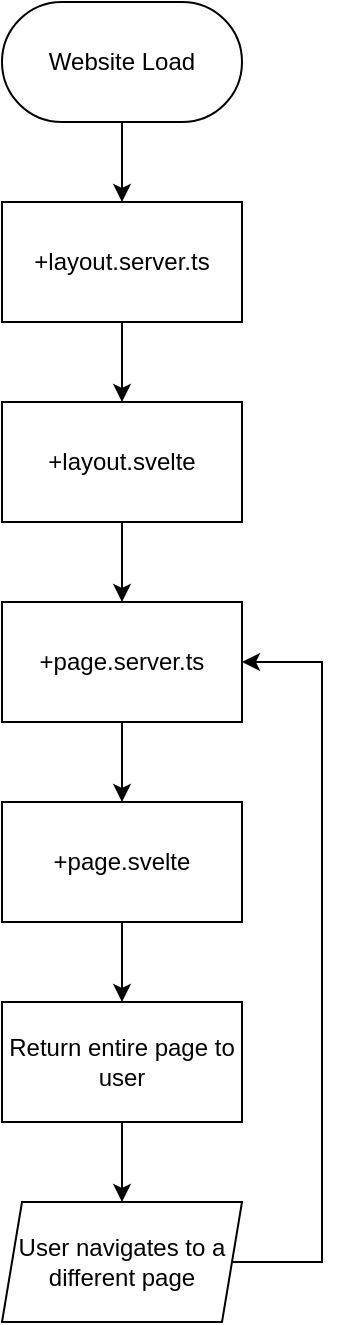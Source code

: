 <mxfile version="21.5.0" type="device" pages="3">
  <diagram id="jGlyCVfKYFV7760R7Oyc" name="Sveltekit page">
    <mxGraphModel dx="1434" dy="764" grid="1" gridSize="10" guides="1" tooltips="1" connect="1" arrows="1" fold="1" page="1" pageScale="1" pageWidth="827" pageHeight="1169" math="0" shadow="0">
      <root>
        <mxCell id="0" />
        <mxCell id="1" parent="0" />
        <mxCell id="_iR7ujcxn2POXH3rkq9Y-3" value="" style="edgeStyle=orthogonalEdgeStyle;rounded=0;orthogonalLoop=1;jettySize=auto;html=1;" edge="1" parent="1" source="_iR7ujcxn2POXH3rkq9Y-1" target="_iR7ujcxn2POXH3rkq9Y-2">
          <mxGeometry relative="1" as="geometry" />
        </mxCell>
        <mxCell id="_iR7ujcxn2POXH3rkq9Y-1" value="+layout.server.ts" style="rounded=0;whiteSpace=wrap;html=1;" vertex="1" parent="1">
          <mxGeometry x="360" y="360" width="120" height="60" as="geometry" />
        </mxCell>
        <mxCell id="_iR7ujcxn2POXH3rkq9Y-5" value="" style="edgeStyle=orthogonalEdgeStyle;rounded=0;orthogonalLoop=1;jettySize=auto;html=1;" edge="1" parent="1" source="_iR7ujcxn2POXH3rkq9Y-2" target="_iR7ujcxn2POXH3rkq9Y-4">
          <mxGeometry relative="1" as="geometry" />
        </mxCell>
        <mxCell id="_iR7ujcxn2POXH3rkq9Y-2" value="+layout.svelte" style="rounded=0;whiteSpace=wrap;html=1;" vertex="1" parent="1">
          <mxGeometry x="360" y="460" width="120" height="60" as="geometry" />
        </mxCell>
        <mxCell id="_iR7ujcxn2POXH3rkq9Y-7" value="" style="edgeStyle=orthogonalEdgeStyle;rounded=0;orthogonalLoop=1;jettySize=auto;html=1;" edge="1" parent="1" source="_iR7ujcxn2POXH3rkq9Y-4" target="_iR7ujcxn2POXH3rkq9Y-6">
          <mxGeometry relative="1" as="geometry" />
        </mxCell>
        <mxCell id="_iR7ujcxn2POXH3rkq9Y-4" value="+page.server.ts" style="rounded=0;whiteSpace=wrap;html=1;" vertex="1" parent="1">
          <mxGeometry x="360" y="560" width="120" height="60" as="geometry" />
        </mxCell>
        <mxCell id="_iR7ujcxn2POXH3rkq9Y-9" value="" style="edgeStyle=orthogonalEdgeStyle;rounded=0;orthogonalLoop=1;jettySize=auto;html=1;" edge="1" parent="1" source="_iR7ujcxn2POXH3rkq9Y-6" target="_iR7ujcxn2POXH3rkq9Y-8">
          <mxGeometry relative="1" as="geometry" />
        </mxCell>
        <mxCell id="_iR7ujcxn2POXH3rkq9Y-6" value="+page.svelte" style="rounded=0;whiteSpace=wrap;html=1;" vertex="1" parent="1">
          <mxGeometry x="360" y="660" width="120" height="60" as="geometry" />
        </mxCell>
        <mxCell id="_iR7ujcxn2POXH3rkq9Y-13" value="" style="edgeStyle=orthogonalEdgeStyle;rounded=0;orthogonalLoop=1;jettySize=auto;html=1;" edge="1" parent="1" source="_iR7ujcxn2POXH3rkq9Y-8" target="_iR7ujcxn2POXH3rkq9Y-12">
          <mxGeometry relative="1" as="geometry" />
        </mxCell>
        <mxCell id="_iR7ujcxn2POXH3rkq9Y-8" value="Return entire page to user" style="rounded=0;whiteSpace=wrap;html=1;" vertex="1" parent="1">
          <mxGeometry x="360" y="760" width="120" height="60" as="geometry" />
        </mxCell>
        <mxCell id="_iR7ujcxn2POXH3rkq9Y-14" style="edgeStyle=orthogonalEdgeStyle;rounded=0;orthogonalLoop=1;jettySize=auto;html=1;exitX=1;exitY=0.5;exitDx=0;exitDy=0;entryX=1;entryY=0.5;entryDx=0;entryDy=0;" edge="1" parent="1" source="_iR7ujcxn2POXH3rkq9Y-12" target="_iR7ujcxn2POXH3rkq9Y-4">
          <mxGeometry relative="1" as="geometry">
            <Array as="points">
              <mxPoint x="520" y="890" />
              <mxPoint x="520" y="590" />
            </Array>
          </mxGeometry>
        </mxCell>
        <mxCell id="_iR7ujcxn2POXH3rkq9Y-12" value="User navigates to a different page" style="shape=parallelogram;perimeter=parallelogramPerimeter;whiteSpace=wrap;html=1;fixedSize=1;rounded=0;size=10;" vertex="1" parent="1">
          <mxGeometry x="360" y="860" width="120" height="60" as="geometry" />
        </mxCell>
        <mxCell id="_iR7ujcxn2POXH3rkq9Y-16" value="" style="edgeStyle=orthogonalEdgeStyle;rounded=0;orthogonalLoop=1;jettySize=auto;html=1;" edge="1" parent="1" source="_iR7ujcxn2POXH3rkq9Y-15" target="_iR7ujcxn2POXH3rkq9Y-1">
          <mxGeometry relative="1" as="geometry" />
        </mxCell>
        <mxCell id="_iR7ujcxn2POXH3rkq9Y-15" value="Website Load" style="rounded=1;whiteSpace=wrap;html=1;arcSize=50;" vertex="1" parent="1">
          <mxGeometry x="360" y="260" width="120" height="60" as="geometry" />
        </mxCell>
      </root>
    </mxGraphModel>
  </diagram>
  <diagram name="Login" id="zK_WZEvHl3Ghuwtc68no">
    <mxGraphModel dx="1687" dy="899" grid="1" gridSize="10" guides="1" tooltips="1" connect="1" arrows="1" fold="1" page="1" pageScale="1" pageWidth="827" pageHeight="1169" math="0" shadow="0">
      <root>
        <mxCell id="0" />
        <mxCell id="1" parent="0" />
        <mxCell id="c4s2cbbHMjc6cLBi858I-23" value="" style="edgeStyle=orthogonalEdgeStyle;rounded=0;orthogonalLoop=1;jettySize=auto;html=1;" edge="1" parent="1" source="c4s2cbbHMjc6cLBi858I-19" target="c4s2cbbHMjc6cLBi858I-22">
          <mxGeometry relative="1" as="geometry" />
        </mxCell>
        <mxCell id="c4s2cbbHMjc6cLBi858I-19" value="Login Page" style="rounded=1;whiteSpace=wrap;html=1;arcSize=50;" vertex="1" parent="1">
          <mxGeometry x="360" y="60" width="120" height="60" as="geometry" />
        </mxCell>
        <mxCell id="c4s2cbbHMjc6cLBi858I-25" value="" style="edgeStyle=orthogonalEdgeStyle;rounded=0;orthogonalLoop=1;jettySize=auto;html=1;" edge="1" parent="1" source="c4s2cbbHMjc6cLBi858I-22" target="c4s2cbbHMjc6cLBi858I-24">
          <mxGeometry relative="1" as="geometry" />
        </mxCell>
        <mxCell id="c4s2cbbHMjc6cLBi858I-22" value="Generate Google OAuth URL with state token" style="rounded=0;whiteSpace=wrap;html=1;spacing=13;" vertex="1" parent="1">
          <mxGeometry x="360" y="160" width="120" height="60" as="geometry" />
        </mxCell>
        <mxCell id="c4s2cbbHMjc6cLBi858I-29" value="" style="edgeStyle=orthogonalEdgeStyle;rounded=0;orthogonalLoop=1;jettySize=auto;html=1;" edge="1" parent="1" source="c4s2cbbHMjc6cLBi858I-24" target="c4s2cbbHMjc6cLBi858I-28">
          <mxGeometry relative="1" as="geometry" />
        </mxCell>
        <mxCell id="c4s2cbbHMjc6cLBi858I-24" value="Redirect User to URL" style="rounded=0;whiteSpace=wrap;html=1;spacing=4;" vertex="1" parent="1">
          <mxGeometry x="360" y="260" width="120" height="60" as="geometry" />
        </mxCell>
        <mxCell id="c4s2cbbHMjc6cLBi858I-31" value="" style="edgeStyle=orthogonalEdgeStyle;rounded=0;orthogonalLoop=1;jettySize=auto;html=1;" edge="1" parent="1" source="c4s2cbbHMjc6cLBi858I-28" target="c4s2cbbHMjc6cLBi858I-30">
          <mxGeometry relative="1" as="geometry" />
        </mxCell>
        <mxCell id="c4s2cbbHMjc6cLBi858I-28" value="User Login to Google" style="shape=parallelogram;perimeter=parallelogramPerimeter;whiteSpace=wrap;html=1;fixedSize=1;rounded=0;spacing=13;size=10;" vertex="1" parent="1">
          <mxGeometry x="360" y="360" width="120" height="40" as="geometry" />
        </mxCell>
        <mxCell id="c4s2cbbHMjc6cLBi858I-34" style="edgeStyle=orthogonalEdgeStyle;rounded=0;orthogonalLoop=1;jettySize=auto;html=1;exitX=1;exitY=0.5;exitDx=0;exitDy=0;entryX=1;entryY=0.5;entryDx=0;entryDy=0;" edge="1" parent="1" source="c4s2cbbHMjc6cLBi858I-30" target="c4s2cbbHMjc6cLBi858I-19">
          <mxGeometry relative="1" as="geometry">
            <Array as="points">
              <mxPoint x="520" y="480" />
              <mxPoint x="520" y="80" />
            </Array>
          </mxGeometry>
        </mxCell>
        <mxCell id="c4s2cbbHMjc6cLBi858I-35" value="No" style="edgeLabel;html=1;align=center;verticalAlign=middle;resizable=0;points=[];" vertex="1" connectable="0" parent="c4s2cbbHMjc6cLBi858I-34">
          <mxGeometry x="0.058" y="1" relative="1" as="geometry">
            <mxPoint y="-1" as="offset" />
          </mxGeometry>
        </mxCell>
        <mxCell id="c4s2cbbHMjc6cLBi858I-40" value="" style="edgeStyle=orthogonalEdgeStyle;rounded=0;orthogonalLoop=1;jettySize=auto;html=1;" edge="1" parent="1" source="c4s2cbbHMjc6cLBi858I-30" target="c4s2cbbHMjc6cLBi858I-39">
          <mxGeometry relative="1" as="geometry" />
        </mxCell>
        <mxCell id="c4s2cbbHMjc6cLBi858I-30" value="Authenticated" style="rhombus;whiteSpace=wrap;html=1;rounded=0;spacing=13;" vertex="1" parent="1">
          <mxGeometry x="360" y="440" width="120" height="80" as="geometry" />
        </mxCell>
        <mxCell id="c4s2cbbHMjc6cLBi858I-42" value="" style="edgeStyle=orthogonalEdgeStyle;rounded=0;orthogonalLoop=1;jettySize=auto;html=1;" edge="1" parent="1" source="c4s2cbbHMjc6cLBi858I-39" target="c4s2cbbHMjc6cLBi858I-41">
          <mxGeometry relative="1" as="geometry" />
        </mxCell>
        <mxCell id="c4s2cbbHMjc6cLBi858I-39" value="Return to callback" style="whiteSpace=wrap;html=1;rounded=0;spacing=13;" vertex="1" parent="1">
          <mxGeometry x="360" y="560" width="120" height="60" as="geometry" />
        </mxCell>
        <mxCell id="c4s2cbbHMjc6cLBi858I-44" value="" style="edgeStyle=orthogonalEdgeStyle;rounded=0;orthogonalLoop=1;jettySize=auto;html=1;" edge="1" parent="1" source="c4s2cbbHMjc6cLBi858I-41" target="c4s2cbbHMjc6cLBi858I-43">
          <mxGeometry relative="1" as="geometry" />
        </mxCell>
        <mxCell id="c4s2cbbHMjc6cLBi858I-41" value="Return to callback with state token and access token" style="whiteSpace=wrap;html=1;rounded=0;spacing=13;" vertex="1" parent="1">
          <mxGeometry x="360" y="660" width="120" height="60" as="geometry" />
        </mxCell>
        <mxCell id="c4s2cbbHMjc6cLBi858I-46" value="" style="edgeStyle=orthogonalEdgeStyle;rounded=0;orthogonalLoop=1;jettySize=auto;html=1;" edge="1" parent="1" source="c4s2cbbHMjc6cLBi858I-43" target="c4s2cbbHMjc6cLBi858I-45">
          <mxGeometry relative="1" as="geometry" />
        </mxCell>
        <mxCell id="c4s2cbbHMjc6cLBi858I-43" value="Get google account information using access token" style="whiteSpace=wrap;html=1;rounded=0;spacing=13;" vertex="1" parent="1">
          <mxGeometry x="360" y="760" width="120" height="60" as="geometry" />
        </mxCell>
        <mxCell id="c4s2cbbHMjc6cLBi858I-48" value="" style="edgeStyle=orthogonalEdgeStyle;rounded=0;orthogonalLoop=1;jettySize=auto;html=1;entryX=0;entryY=0.5;entryDx=0;entryDy=0;" edge="1" parent="1" source="c4s2cbbHMjc6cLBi858I-45" target="c4s2cbbHMjc6cLBi858I-52">
          <mxGeometry relative="1" as="geometry">
            <mxPoint x="280" y="910" as="targetPoint" />
            <Array as="points">
              <mxPoint x="320" y="910" />
              <mxPoint x="320" y="1120" />
            </Array>
          </mxGeometry>
        </mxCell>
        <mxCell id="c4s2cbbHMjc6cLBi858I-49" value="Yes" style="edgeLabel;html=1;align=center;verticalAlign=middle;resizable=0;points=[];" vertex="1" connectable="0" parent="c4s2cbbHMjc6cLBi858I-48">
          <mxGeometry x="0.25" y="1" relative="1" as="geometry">
            <mxPoint x="19" y="-141" as="offset" />
          </mxGeometry>
        </mxCell>
        <mxCell id="c4s2cbbHMjc6cLBi858I-51" value="" style="edgeStyle=orthogonalEdgeStyle;rounded=0;orthogonalLoop=1;jettySize=auto;html=1;" edge="1" parent="1" source="c4s2cbbHMjc6cLBi858I-45" target="c4s2cbbHMjc6cLBi858I-50">
          <mxGeometry relative="1" as="geometry" />
        </mxCell>
        <mxCell id="c4s2cbbHMjc6cLBi858I-56" value="No" style="edgeLabel;html=1;align=center;verticalAlign=middle;resizable=0;points=[];" vertex="1" connectable="0" parent="c4s2cbbHMjc6cLBi858I-51">
          <mxGeometry x="0.26" relative="1" as="geometry">
            <mxPoint y="-15" as="offset" />
          </mxGeometry>
        </mxCell>
        <mxCell id="c4s2cbbHMjc6cLBi858I-45" value="User exists" style="rhombus;whiteSpace=wrap;html=1;rounded=0;spacing=13;" vertex="1" parent="1">
          <mxGeometry x="360" y="870" width="120" height="80" as="geometry" />
        </mxCell>
        <mxCell id="c4s2cbbHMjc6cLBi858I-53" value="" style="edgeStyle=orthogonalEdgeStyle;rounded=0;orthogonalLoop=1;jettySize=auto;html=1;" edge="1" parent="1" source="c4s2cbbHMjc6cLBi858I-50" target="c4s2cbbHMjc6cLBi858I-52">
          <mxGeometry relative="1" as="geometry" />
        </mxCell>
        <mxCell id="c4s2cbbHMjc6cLBi858I-50" value="Create user" style="whiteSpace=wrap;html=1;rounded=0;spacing=13;" vertex="1" parent="1">
          <mxGeometry x="360" y="990" width="120" height="60" as="geometry" />
        </mxCell>
        <mxCell id="c4s2cbbHMjc6cLBi858I-60" value="" style="edgeStyle=orthogonalEdgeStyle;rounded=0;orthogonalLoop=1;jettySize=auto;html=1;" edge="1" parent="1" source="c4s2cbbHMjc6cLBi858I-52" target="c4s2cbbHMjc6cLBi858I-59">
          <mxGeometry relative="1" as="geometry" />
        </mxCell>
        <mxCell id="c4s2cbbHMjc6cLBi858I-52" value="Create and attach session token" style="whiteSpace=wrap;html=1;rounded=0;spacing=13;" vertex="1" parent="1">
          <mxGeometry x="360" y="1090" width="120" height="60" as="geometry" />
        </mxCell>
        <mxCell id="c4s2cbbHMjc6cLBi858I-59" value="Redirect to Homepage" style="whiteSpace=wrap;html=1;rounded=0;spacing=13;" vertex="1" parent="1">
          <mxGeometry x="520" y="1090" width="120" height="60" as="geometry" />
        </mxCell>
      </root>
    </mxGraphModel>
  </diagram>
  <diagram id="EPTk-eeHo_YapbDkliFm" name="Page-3">
    <mxGraphModel dx="1434" dy="764" grid="1" gridSize="10" guides="1" tooltips="1" connect="1" arrows="1" fold="1" page="1" pageScale="1" pageWidth="827" pageHeight="1169" math="0" shadow="0">
      <root>
        <mxCell id="0" />
        <mxCell id="1" parent="0" />
      </root>
    </mxGraphModel>
  </diagram>
</mxfile>
